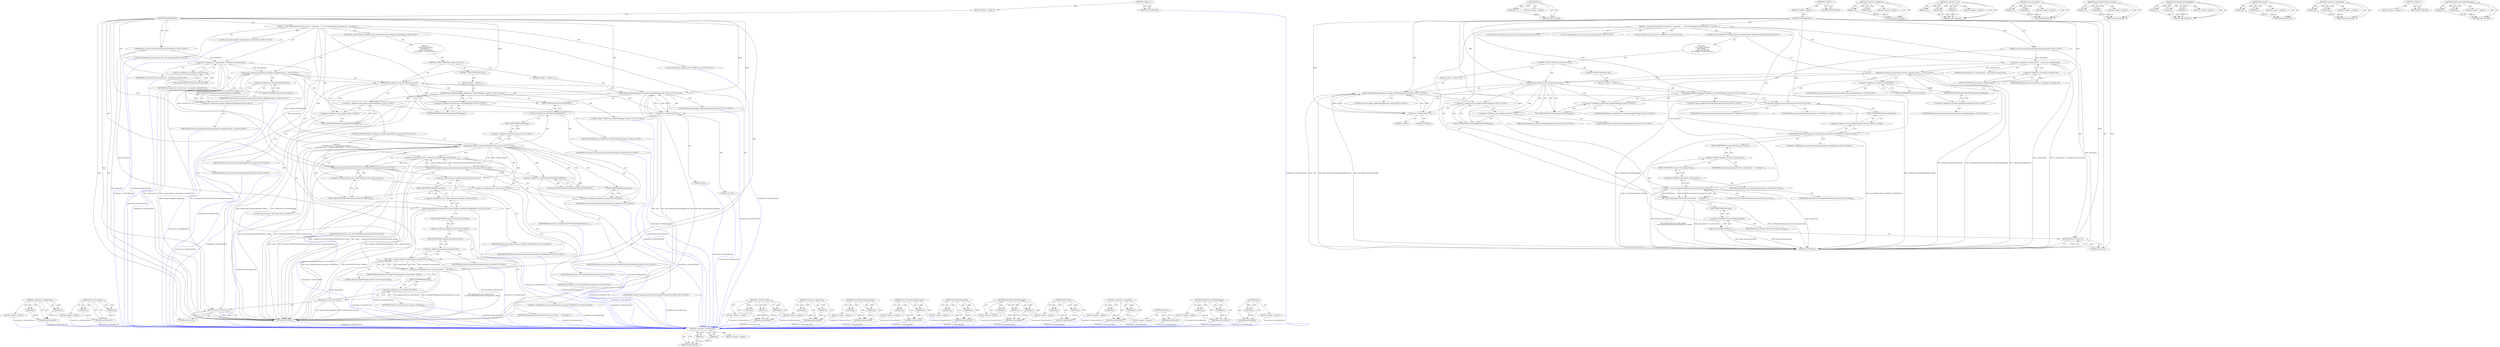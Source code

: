 digraph "Run" {
vulnerable_129 [label=<(METHOD,&lt;operator&gt;.multiplication)>];
vulnerable_130 [label=<(PARAM,p1)>];
vulnerable_131 [label=<(PARAM,p2)>];
vulnerable_132 [label=<(BLOCK,&lt;empty&gt;,&lt;empty&gt;)>];
vulnerable_133 [label=<(METHOD_RETURN,ANY)>];
vulnerable_155 [label=<(METHOD,Run)>];
vulnerable_156 [label=<(PARAM,p1)>];
vulnerable_157 [label=<(BLOCK,&lt;empty&gt;,&lt;empty&gt;)>];
vulnerable_158 [label=<(METHOD_RETURN,ANY)>];
vulnerable_6 [label=<(METHOD,&lt;global&gt;)<SUB>1</SUB>>];
vulnerable_7 [label=<(BLOCK,&lt;empty&gt;,&lt;empty&gt;)<SUB>1</SUB>>];
vulnerable_8 [label=<(METHOD,PpapiPluginMain)<SUB>1</SUB>>];
vulnerable_9 [label="<(PARAM,const content::MainFunctionParams&amp; parameters)<SUB>1</SUB>>"];
vulnerable_10 [label=<(BLOCK,{
  const CommandLine&amp; command_line = parameter...,{
  const CommandLine&amp; command_line = parameter...)<SUB>1</SUB>>];
vulnerable_11 [label="<(LOCAL,const CommandLine command_line: CommandLine)<SUB>2</SUB>>"];
vulnerable_12 [label=<(&lt;operator&gt;.assignment,&amp; command_line = parameters.command_line)<SUB>2</SUB>>];
vulnerable_13 [label=<(IDENTIFIER,command_line,&amp; command_line = parameters.command_line)<SUB>2</SUB>>];
vulnerable_14 [label=<(&lt;operator&gt;.fieldAccess,parameters.command_line)<SUB>2</SUB>>];
vulnerable_15 [label=<(IDENTIFIER,parameters,&amp; command_line = parameters.command_line)<SUB>2</SUB>>];
vulnerable_16 [label=<(FIELD_IDENTIFIER,command_line,command_line)<SUB>2</SUB>>];
vulnerable_17 [label="<(CONTROL_STRUCTURE,IF,if (command_line.HasSwitch(switches::kPpapiStartupDialog)))<SUB>8</SUB>>"];
vulnerable_18 [label="<(HasSwitch,command_line.HasSwitch(switches::kPpapiStartupD...)<SUB>8</SUB>>"];
vulnerable_19 [label=<(&lt;operator&gt;.fieldAccess,command_line.HasSwitch)<SUB>8</SUB>>];
vulnerable_20 [label="<(IDENTIFIER,command_line,command_line.HasSwitch(switches::kPpapiStartupD...)<SUB>8</SUB>>"];
vulnerable_21 [label=<(FIELD_IDENTIFIER,HasSwitch,HasSwitch)<SUB>8</SUB>>];
vulnerable_22 [label="<(&lt;operator&gt;.fieldAccess,switches::kPpapiStartupDialog)<SUB>8</SUB>>"];
vulnerable_23 [label="<(IDENTIFIER,switches,command_line.HasSwitch(switches::kPpapiStartupD...)<SUB>8</SUB>>"];
vulnerable_24 [label=<(FIELD_IDENTIFIER,kPpapiStartupDialog,kPpapiStartupDialog)<SUB>8</SUB>>];
vulnerable_25 [label="<(BLOCK,{
    if (g_target_services)
      base::debug:...,{
    if (g_target_services)
      base::debug:...)<SUB>8</SUB>>"];
vulnerable_26 [label=<(CONTROL_STRUCTURE,IF,if (g_target_services))<SUB>9</SUB>>];
vulnerable_27 [label=<(IDENTIFIER,g_target_services,if (g_target_services))<SUB>9</SUB>>];
vulnerable_28 [label=<(BLOCK,&lt;empty&gt;,&lt;empty&gt;)<SUB>10</SUB>>];
vulnerable_29 [label="<(base.debug.WaitForDebugger,base::debug::WaitForDebugger(2*60, false))<SUB>10</SUB>>"];
vulnerable_30 [label="<(&lt;operator&gt;.fieldAccess,base::debug::WaitForDebugger)<SUB>10</SUB>>"];
vulnerable_31 [label="<(&lt;operator&gt;.fieldAccess,base::debug)<SUB>10</SUB>>"];
vulnerable_32 [label="<(IDENTIFIER,base,base::debug::WaitForDebugger(2*60, false))<SUB>10</SUB>>"];
vulnerable_33 [label="<(IDENTIFIER,debug,base::debug::WaitForDebugger(2*60, false))<SUB>10</SUB>>"];
vulnerable_34 [label=<(FIELD_IDENTIFIER,WaitForDebugger,WaitForDebugger)<SUB>10</SUB>>];
vulnerable_35 [label=<(&lt;operator&gt;.multiplication,2*60)<SUB>10</SUB>>];
vulnerable_36 [label=<(LITERAL,2,2*60)<SUB>10</SUB>>];
vulnerable_37 [label=<(LITERAL,60,2*60)<SUB>10</SUB>>];
vulnerable_38 [label="<(LITERAL,false,base::debug::WaitForDebugger(2*60, false))<SUB>10</SUB>>"];
vulnerable_39 [label=<(CONTROL_STRUCTURE,ELSE,else)<SUB>12</SUB>>];
vulnerable_40 [label=<(BLOCK,&lt;empty&gt;,&lt;empty&gt;)<SUB>12</SUB>>];
vulnerable_41 [label="<(ChildProcess.WaitForDebugger,ChildProcess::WaitForDebugger(&quot;Ppapi&quot;))<SUB>12</SUB>>"];
vulnerable_42 [label="<(&lt;operator&gt;.fieldAccess,ChildProcess::WaitForDebugger)<SUB>12</SUB>>"];
vulnerable_43 [label="<(IDENTIFIER,ChildProcess,ChildProcess::WaitForDebugger(&quot;Ppapi&quot;))<SUB>12</SUB>>"];
vulnerable_44 [label=<(FIELD_IDENTIFIER,WaitForDebugger,WaitForDebugger)<SUB>12</SUB>>];
vulnerable_45 [label="<(LITERAL,&quot;Ppapi&quot;,ChildProcess::WaitForDebugger(&quot;Ppapi&quot;))<SUB>12</SUB>>"];
vulnerable_46 [label="<(LOCAL,MessageLoop main_message_loop: MessageLoop)<SUB>15</SUB>>"];
vulnerable_47 [label="<(base.PlatformThread.SetName,base::PlatformThread::SetName(&quot;CrPPAPIMain&quot;))<SUB>16</SUB>>"];
vulnerable_48 [label="<(&lt;operator&gt;.fieldAccess,base::PlatformThread::SetName)<SUB>16</SUB>>"];
vulnerable_49 [label="<(&lt;operator&gt;.fieldAccess,base::PlatformThread)<SUB>16</SUB>>"];
vulnerable_50 [label="<(IDENTIFIER,base,base::PlatformThread::SetName(&quot;CrPPAPIMain&quot;))<SUB>16</SUB>>"];
vulnerable_51 [label="<(IDENTIFIER,PlatformThread,base::PlatformThread::SetName(&quot;CrPPAPIMain&quot;))<SUB>16</SUB>>"];
vulnerable_52 [label=<(FIELD_IDENTIFIER,SetName,SetName)<SUB>16</SUB>>];
vulnerable_53 [label="<(LITERAL,&quot;CrPPAPIMain&quot;,base::PlatformThread::SetName(&quot;CrPPAPIMain&quot;))<SUB>16</SUB>>"];
vulnerable_54 [label="<(LOCAL,ChildProcess ppapi_process: ChildProcess)<SUB>22</SUB>>"];
vulnerable_55 [label=<(set_main_thread,ppapi_process.set_main_thread(
      new PpapiT...)<SUB>23</SUB>>];
vulnerable_56 [label=<(&lt;operator&gt;.fieldAccess,ppapi_process.set_main_thread)<SUB>23</SUB>>];
vulnerable_57 [label=<(IDENTIFIER,ppapi_process,ppapi_process.set_main_thread(
      new PpapiT...)<SUB>23</SUB>>];
vulnerable_58 [label=<(FIELD_IDENTIFIER,set_main_thread,set_main_thread)<SUB>23</SUB>>];
vulnerable_59 [label=<(&lt;operator&gt;.new,new PpapiThread(parameters.command_line, false))<SUB>24</SUB>>];
vulnerable_60 [label=<(IDENTIFIER,PpapiThread,new PpapiThread(parameters.command_line, false))<SUB>24</SUB>>];
vulnerable_61 [label=<(&lt;operator&gt;.fieldAccess,parameters.command_line)<SUB>24</SUB>>];
vulnerable_62 [label=<(IDENTIFIER,parameters,new PpapiThread(parameters.command_line, false))<SUB>24</SUB>>];
vulnerable_63 [label=<(FIELD_IDENTIFIER,command_line,command_line)<SUB>24</SUB>>];
vulnerable_64 [label=<(LITERAL,false,new PpapiThread(parameters.command_line, false))<SUB>24</SUB>>];
vulnerable_65 [label=<(Run,main_message_loop.Run())<SUB>26</SUB>>];
vulnerable_66 [label=<(&lt;operator&gt;.fieldAccess,main_message_loop.Run)<SUB>26</SUB>>];
vulnerable_67 [label=<(IDENTIFIER,main_message_loop,main_message_loop.Run())<SUB>26</SUB>>];
vulnerable_68 [label=<(FIELD_IDENTIFIER,Run,Run)<SUB>26</SUB>>];
vulnerable_69 [label=<(RETURN,return 0;,return 0;)<SUB>27</SUB>>];
vulnerable_70 [label=<(LITERAL,0,return 0;)<SUB>27</SUB>>];
vulnerable_71 [label=<(METHOD_RETURN,int)<SUB>1</SUB>>];
vulnerable_73 [label=<(METHOD_RETURN,ANY)<SUB>1</SUB>>];
vulnerable_113 [label=<(METHOD,&lt;operator&gt;.fieldAccess)>];
vulnerable_114 [label=<(PARAM,p1)>];
vulnerable_115 [label=<(PARAM,p2)>];
vulnerable_116 [label=<(BLOCK,&lt;empty&gt;,&lt;empty&gt;)>];
vulnerable_117 [label=<(METHOD_RETURN,ANY)>];
vulnerable_149 [label=<(METHOD,&lt;operator&gt;.new)>];
vulnerable_150 [label=<(PARAM,p1)>];
vulnerable_151 [label=<(PARAM,p2)>];
vulnerable_152 [label=<(PARAM,p3)>];
vulnerable_153 [label=<(BLOCK,&lt;empty&gt;,&lt;empty&gt;)>];
vulnerable_154 [label=<(METHOD_RETURN,ANY)>];
vulnerable_144 [label=<(METHOD,set_main_thread)>];
vulnerable_145 [label=<(PARAM,p1)>];
vulnerable_146 [label=<(PARAM,p2)>];
vulnerable_147 [label=<(BLOCK,&lt;empty&gt;,&lt;empty&gt;)>];
vulnerable_148 [label=<(METHOD_RETURN,ANY)>];
vulnerable_139 [label=<(METHOD,base.PlatformThread.SetName)>];
vulnerable_140 [label=<(PARAM,p1)>];
vulnerable_141 [label=<(PARAM,p2)>];
vulnerable_142 [label=<(BLOCK,&lt;empty&gt;,&lt;empty&gt;)>];
vulnerable_143 [label=<(METHOD_RETURN,ANY)>];
vulnerable_123 [label=<(METHOD,base.debug.WaitForDebugger)>];
vulnerable_124 [label=<(PARAM,p1)>];
vulnerable_125 [label=<(PARAM,p2)>];
vulnerable_126 [label=<(PARAM,p3)>];
vulnerable_127 [label=<(BLOCK,&lt;empty&gt;,&lt;empty&gt;)>];
vulnerable_128 [label=<(METHOD_RETURN,ANY)>];
vulnerable_118 [label=<(METHOD,HasSwitch)>];
vulnerable_119 [label=<(PARAM,p1)>];
vulnerable_120 [label=<(PARAM,p2)>];
vulnerable_121 [label=<(BLOCK,&lt;empty&gt;,&lt;empty&gt;)>];
vulnerable_122 [label=<(METHOD_RETURN,ANY)>];
vulnerable_108 [label=<(METHOD,&lt;operator&gt;.assignment)>];
vulnerable_109 [label=<(PARAM,p1)>];
vulnerable_110 [label=<(PARAM,p2)>];
vulnerable_111 [label=<(BLOCK,&lt;empty&gt;,&lt;empty&gt;)>];
vulnerable_112 [label=<(METHOD_RETURN,ANY)>];
vulnerable_102 [label=<(METHOD,&lt;global&gt;)<SUB>1</SUB>>];
vulnerable_103 [label=<(BLOCK,&lt;empty&gt;,&lt;empty&gt;)>];
vulnerable_104 [label=<(METHOD_RETURN,ANY)>];
vulnerable_134 [label=<(METHOD,ChildProcess.WaitForDebugger)>];
vulnerable_135 [label=<(PARAM,p1)>];
vulnerable_136 [label=<(PARAM,p2)>];
vulnerable_137 [label=<(BLOCK,&lt;empty&gt;,&lt;empty&gt;)>];
vulnerable_138 [label=<(METHOD_RETURN,ANY)>];
fixed_159 [label=<(METHOD,&lt;operator&gt;.multiplication)>];
fixed_160 [label=<(PARAM,p1)>];
fixed_161 [label=<(PARAM,p2)>];
fixed_162 [label=<(BLOCK,&lt;empty&gt;,&lt;empty&gt;)>];
fixed_163 [label=<(METHOD_RETURN,ANY)>];
fixed_184 [label=<(METHOD,set_main_thread)>];
fixed_185 [label=<(PARAM,p1)>];
fixed_186 [label=<(PARAM,p2)>];
fixed_187 [label=<(BLOCK,&lt;empty&gt;,&lt;empty&gt;)>];
fixed_188 [label=<(METHOD_RETURN,ANY)>];
fixed_6 [label=<(METHOD,&lt;global&gt;)<SUB>1</SUB>>];
fixed_7 [label=<(BLOCK,&lt;empty&gt;,&lt;empty&gt;)<SUB>1</SUB>>];
fixed_8 [label=<(METHOD,PpapiPluginMain)<SUB>1</SUB>>];
fixed_9 [label="<(PARAM,const content::MainFunctionParams&amp; parameters)<SUB>1</SUB>>"];
fixed_10 [label=<(BLOCK,{
  const CommandLine&amp; command_line = parameter...,{
  const CommandLine&amp; command_line = parameter...)<SUB>1</SUB>>];
fixed_11 [label="<(LOCAL,const CommandLine command_line: CommandLine)<SUB>2</SUB>>"];
fixed_12 [label=<(&lt;operator&gt;.assignment,&amp; command_line = parameters.command_line)<SUB>2</SUB>>];
fixed_13 [label=<(IDENTIFIER,command_line,&amp; command_line = parameters.command_line)<SUB>2</SUB>>];
fixed_14 [label=<(&lt;operator&gt;.fieldAccess,parameters.command_line)<SUB>2</SUB>>];
fixed_15 [label=<(IDENTIFIER,parameters,&amp; command_line = parameters.command_line)<SUB>2</SUB>>];
fixed_16 [label=<(FIELD_IDENTIFIER,command_line,command_line)<SUB>2</SUB>>];
fixed_17 [label="<(CONTROL_STRUCTURE,IF,if (command_line.HasSwitch(switches::kPpapiStartupDialog)))<SUB>8</SUB>>"];
fixed_18 [label="<(HasSwitch,command_line.HasSwitch(switches::kPpapiStartupD...)<SUB>8</SUB>>"];
fixed_19 [label=<(&lt;operator&gt;.fieldAccess,command_line.HasSwitch)<SUB>8</SUB>>];
fixed_20 [label="<(IDENTIFIER,command_line,command_line.HasSwitch(switches::kPpapiStartupD...)<SUB>8</SUB>>"];
fixed_21 [label=<(FIELD_IDENTIFIER,HasSwitch,HasSwitch)<SUB>8</SUB>>];
fixed_22 [label="<(&lt;operator&gt;.fieldAccess,switches::kPpapiStartupDialog)<SUB>8</SUB>>"];
fixed_23 [label="<(IDENTIFIER,switches,command_line.HasSwitch(switches::kPpapiStartupD...)<SUB>8</SUB>>"];
fixed_24 [label=<(FIELD_IDENTIFIER,kPpapiStartupDialog,kPpapiStartupDialog)<SUB>8</SUB>>];
fixed_25 [label="<(BLOCK,{
    if (g_target_services)
      base::debug:...,{
    if (g_target_services)
      base::debug:...)<SUB>8</SUB>>"];
fixed_26 [label=<(CONTROL_STRUCTURE,IF,if (g_target_services))<SUB>9</SUB>>];
fixed_27 [label=<(IDENTIFIER,g_target_services,if (g_target_services))<SUB>9</SUB>>];
fixed_28 [label=<(BLOCK,&lt;empty&gt;,&lt;empty&gt;)<SUB>10</SUB>>];
fixed_29 [label="<(base.debug.WaitForDebugger,base::debug::WaitForDebugger(2*60, false))<SUB>10</SUB>>"];
fixed_30 [label="<(&lt;operator&gt;.fieldAccess,base::debug::WaitForDebugger)<SUB>10</SUB>>"];
fixed_31 [label="<(&lt;operator&gt;.fieldAccess,base::debug)<SUB>10</SUB>>"];
fixed_32 [label="<(IDENTIFIER,base,base::debug::WaitForDebugger(2*60, false))<SUB>10</SUB>>"];
fixed_33 [label="<(IDENTIFIER,debug,base::debug::WaitForDebugger(2*60, false))<SUB>10</SUB>>"];
fixed_34 [label=<(FIELD_IDENTIFIER,WaitForDebugger,WaitForDebugger)<SUB>10</SUB>>];
fixed_35 [label=<(&lt;operator&gt;.multiplication,2*60)<SUB>10</SUB>>];
fixed_36 [label=<(LITERAL,2,2*60)<SUB>10</SUB>>];
fixed_37 [label=<(LITERAL,60,2*60)<SUB>10</SUB>>];
fixed_38 [label="<(LITERAL,false,base::debug::WaitForDebugger(2*60, false))<SUB>10</SUB>>"];
fixed_39 [label=<(CONTROL_STRUCTURE,ELSE,else)<SUB>12</SUB>>];
fixed_40 [label=<(BLOCK,&lt;empty&gt;,&lt;empty&gt;)<SUB>12</SUB>>];
fixed_41 [label="<(ChildProcess.WaitForDebugger,ChildProcess::WaitForDebugger(&quot;Ppapi&quot;))<SUB>12</SUB>>"];
fixed_42 [label="<(&lt;operator&gt;.fieldAccess,ChildProcess::WaitForDebugger)<SUB>12</SUB>>"];
fixed_43 [label="<(IDENTIFIER,ChildProcess,ChildProcess::WaitForDebugger(&quot;Ppapi&quot;))<SUB>12</SUB>>"];
fixed_44 [label=<(FIELD_IDENTIFIER,WaitForDebugger,WaitForDebugger)<SUB>12</SUB>>];
fixed_45 [label="<(LITERAL,&quot;Ppapi&quot;,ChildProcess::WaitForDebugger(&quot;Ppapi&quot;))<SUB>12</SUB>>"];
fixed_46 [label="<(CONTROL_STRUCTURE,IF,if (command_line.HasSwitch(switches::kLang)))<SUB>18</SUB>>"];
fixed_47 [label="<(HasSwitch,command_line.HasSwitch(switches::kLang))<SUB>18</SUB>>"];
fixed_48 [label=<(&lt;operator&gt;.fieldAccess,command_line.HasSwitch)<SUB>18</SUB>>];
fixed_49 [label="<(IDENTIFIER,command_line,command_line.HasSwitch(switches::kLang))<SUB>18</SUB>>"];
fixed_50 [label=<(FIELD_IDENTIFIER,HasSwitch,HasSwitch)<SUB>18</SUB>>];
fixed_51 [label="<(&lt;operator&gt;.fieldAccess,switches::kLang)<SUB>18</SUB>>"];
fixed_52 [label="<(IDENTIFIER,switches,command_line.HasSwitch(switches::kLang))<SUB>18</SUB>>"];
fixed_53 [label=<(FIELD_IDENTIFIER,kLang,kLang)<SUB>18</SUB>>];
fixed_54 [label="<(BLOCK,{
    std::string locale = command_line.GetSwit...,{
    std::string locale = command_line.GetSwit...)<SUB>18</SUB>>"];
fixed_55 [label="<(LOCAL,std.string locale: std.string)<SUB>19</SUB>>"];
fixed_56 [label=<(&lt;operator&gt;.assignment,locale = command_line.GetSwitchValueASCII(switc...)<SUB>19</SUB>>];
fixed_57 [label=<(IDENTIFIER,locale,locale = command_line.GetSwitchValueASCII(switc...)<SUB>19</SUB>>];
fixed_58 [label="<(GetSwitchValueASCII,command_line.GetSwitchValueASCII(switches::kLang))<SUB>19</SUB>>"];
fixed_59 [label=<(&lt;operator&gt;.fieldAccess,command_line.GetSwitchValueASCII)<SUB>19</SUB>>];
fixed_60 [label="<(IDENTIFIER,command_line,command_line.GetSwitchValueASCII(switches::kLang))<SUB>19</SUB>>"];
fixed_61 [label=<(FIELD_IDENTIFIER,GetSwitchValueASCII,GetSwitchValueASCII)<SUB>19</SUB>>];
fixed_62 [label="<(&lt;operator&gt;.fieldAccess,switches::kLang)<SUB>19</SUB>>"];
fixed_63 [label="<(IDENTIFIER,switches,command_line.GetSwitchValueASCII(switches::kLang))<SUB>19</SUB>>"];
fixed_64 [label=<(FIELD_IDENTIFIER,kLang,kLang)<SUB>19</SUB>>];
fixed_65 [label="<(base.i18n.SetICUDefaultLocale,base::i18n::SetICUDefaultLocale(locale))<SUB>20</SUB>>"];
fixed_66 [label="<(&lt;operator&gt;.fieldAccess,base::i18n::SetICUDefaultLocale)<SUB>20</SUB>>"];
fixed_67 [label="<(&lt;operator&gt;.fieldAccess,base::i18n)<SUB>20</SUB>>"];
fixed_68 [label="<(IDENTIFIER,base,base::i18n::SetICUDefaultLocale(locale))<SUB>20</SUB>>"];
fixed_69 [label="<(IDENTIFIER,i18n,base::i18n::SetICUDefaultLocale(locale))<SUB>20</SUB>>"];
fixed_70 [label=<(FIELD_IDENTIFIER,SetICUDefaultLocale,SetICUDefaultLocale)<SUB>20</SUB>>];
fixed_71 [label="<(IDENTIFIER,locale,base::i18n::SetICUDefaultLocale(locale))<SUB>20</SUB>>"];
fixed_72 [label="<(LOCAL,MessageLoop main_message_loop: MessageLoop)<SUB>23</SUB>>"];
fixed_73 [label="<(base.PlatformThread.SetName,base::PlatformThread::SetName(&quot;CrPPAPIMain&quot;))<SUB>24</SUB>>"];
fixed_74 [label="<(&lt;operator&gt;.fieldAccess,base::PlatformThread::SetName)<SUB>24</SUB>>"];
fixed_75 [label="<(&lt;operator&gt;.fieldAccess,base::PlatformThread)<SUB>24</SUB>>"];
fixed_76 [label="<(IDENTIFIER,base,base::PlatformThread::SetName(&quot;CrPPAPIMain&quot;))<SUB>24</SUB>>"];
fixed_77 [label="<(IDENTIFIER,PlatformThread,base::PlatformThread::SetName(&quot;CrPPAPIMain&quot;))<SUB>24</SUB>>"];
fixed_78 [label=<(FIELD_IDENTIFIER,SetName,SetName)<SUB>24</SUB>>];
fixed_79 [label="<(LITERAL,&quot;CrPPAPIMain&quot;,base::PlatformThread::SetName(&quot;CrPPAPIMain&quot;))<SUB>24</SUB>>"];
fixed_80 [label="<(LOCAL,ChildProcess ppapi_process: ChildProcess)<SUB>30</SUB>>"];
fixed_81 [label=<(set_main_thread,ppapi_process.set_main_thread(
      new PpapiT...)<SUB>31</SUB>>];
fixed_82 [label=<(&lt;operator&gt;.fieldAccess,ppapi_process.set_main_thread)<SUB>31</SUB>>];
fixed_83 [label=<(IDENTIFIER,ppapi_process,ppapi_process.set_main_thread(
      new PpapiT...)<SUB>31</SUB>>];
fixed_84 [label=<(FIELD_IDENTIFIER,set_main_thread,set_main_thread)<SUB>31</SUB>>];
fixed_85 [label=<(&lt;operator&gt;.new,new PpapiThread(parameters.command_line, false))<SUB>32</SUB>>];
fixed_86 [label=<(IDENTIFIER,PpapiThread,new PpapiThread(parameters.command_line, false))<SUB>32</SUB>>];
fixed_87 [label=<(&lt;operator&gt;.fieldAccess,parameters.command_line)<SUB>32</SUB>>];
fixed_88 [label=<(IDENTIFIER,parameters,new PpapiThread(parameters.command_line, false))<SUB>32</SUB>>];
fixed_89 [label=<(FIELD_IDENTIFIER,command_line,command_line)<SUB>32</SUB>>];
fixed_90 [label=<(LITERAL,false,new PpapiThread(parameters.command_line, false))<SUB>32</SUB>>];
fixed_91 [label=<(Run,main_message_loop.Run())<SUB>34</SUB>>];
fixed_92 [label=<(&lt;operator&gt;.fieldAccess,main_message_loop.Run)<SUB>34</SUB>>];
fixed_93 [label=<(IDENTIFIER,main_message_loop,main_message_loop.Run())<SUB>34</SUB>>];
fixed_94 [label=<(FIELD_IDENTIFIER,Run,Run)<SUB>34</SUB>>];
fixed_95 [label=<(RETURN,return 0;,return 0;)<SUB>35</SUB>>];
fixed_96 [label=<(LITERAL,0,return 0;)<SUB>35</SUB>>];
fixed_97 [label=<(METHOD_RETURN,int)<SUB>1</SUB>>];
fixed_99 [label=<(METHOD_RETURN,ANY)<SUB>1</SUB>>];
fixed_189 [label=<(METHOD,&lt;operator&gt;.new)>];
fixed_190 [label=<(PARAM,p1)>];
fixed_191 [label=<(PARAM,p2)>];
fixed_192 [label=<(PARAM,p3)>];
fixed_193 [label=<(BLOCK,&lt;empty&gt;,&lt;empty&gt;)>];
fixed_194 [label=<(METHOD_RETURN,ANY)>];
fixed_143 [label=<(METHOD,&lt;operator&gt;.fieldAccess)>];
fixed_144 [label=<(PARAM,p1)>];
fixed_145 [label=<(PARAM,p2)>];
fixed_146 [label=<(BLOCK,&lt;empty&gt;,&lt;empty&gt;)>];
fixed_147 [label=<(METHOD_RETURN,ANY)>];
fixed_179 [label=<(METHOD,base.PlatformThread.SetName)>];
fixed_180 [label=<(PARAM,p1)>];
fixed_181 [label=<(PARAM,p2)>];
fixed_182 [label=<(BLOCK,&lt;empty&gt;,&lt;empty&gt;)>];
fixed_183 [label=<(METHOD_RETURN,ANY)>];
fixed_174 [label=<(METHOD,base.i18n.SetICUDefaultLocale)>];
fixed_175 [label=<(PARAM,p1)>];
fixed_176 [label=<(PARAM,p2)>];
fixed_177 [label=<(BLOCK,&lt;empty&gt;,&lt;empty&gt;)>];
fixed_178 [label=<(METHOD_RETURN,ANY)>];
fixed_169 [label=<(METHOD,GetSwitchValueASCII)>];
fixed_170 [label=<(PARAM,p1)>];
fixed_171 [label=<(PARAM,p2)>];
fixed_172 [label=<(BLOCK,&lt;empty&gt;,&lt;empty&gt;)>];
fixed_173 [label=<(METHOD_RETURN,ANY)>];
fixed_153 [label=<(METHOD,base.debug.WaitForDebugger)>];
fixed_154 [label=<(PARAM,p1)>];
fixed_155 [label=<(PARAM,p2)>];
fixed_156 [label=<(PARAM,p3)>];
fixed_157 [label=<(BLOCK,&lt;empty&gt;,&lt;empty&gt;)>];
fixed_158 [label=<(METHOD_RETURN,ANY)>];
fixed_148 [label=<(METHOD,HasSwitch)>];
fixed_149 [label=<(PARAM,p1)>];
fixed_150 [label=<(PARAM,p2)>];
fixed_151 [label=<(BLOCK,&lt;empty&gt;,&lt;empty&gt;)>];
fixed_152 [label=<(METHOD_RETURN,ANY)>];
fixed_138 [label=<(METHOD,&lt;operator&gt;.assignment)>];
fixed_139 [label=<(PARAM,p1)>];
fixed_140 [label=<(PARAM,p2)>];
fixed_141 [label=<(BLOCK,&lt;empty&gt;,&lt;empty&gt;)>];
fixed_142 [label=<(METHOD_RETURN,ANY)>];
fixed_132 [label=<(METHOD,&lt;global&gt;)<SUB>1</SUB>>];
fixed_133 [label=<(BLOCK,&lt;empty&gt;,&lt;empty&gt;)>];
fixed_134 [label=<(METHOD_RETURN,ANY)>];
fixed_164 [label=<(METHOD,ChildProcess.WaitForDebugger)>];
fixed_165 [label=<(PARAM,p1)>];
fixed_166 [label=<(PARAM,p2)>];
fixed_167 [label=<(BLOCK,&lt;empty&gt;,&lt;empty&gt;)>];
fixed_168 [label=<(METHOD_RETURN,ANY)>];
fixed_195 [label=<(METHOD,Run)>];
fixed_196 [label=<(PARAM,p1)>];
fixed_197 [label=<(BLOCK,&lt;empty&gt;,&lt;empty&gt;)>];
fixed_198 [label=<(METHOD_RETURN,ANY)>];
vulnerable_129 -> vulnerable_130  [key=0, label="AST: "];
vulnerable_129 -> vulnerable_130  [key=1, label="DDG: "];
vulnerable_129 -> vulnerable_132  [key=0, label="AST: "];
vulnerable_129 -> vulnerable_131  [key=0, label="AST: "];
vulnerable_129 -> vulnerable_131  [key=1, label="DDG: "];
vulnerable_129 -> vulnerable_133  [key=0, label="AST: "];
vulnerable_129 -> vulnerable_133  [key=1, label="CFG: "];
vulnerable_130 -> vulnerable_133  [key=0, label="DDG: p1"];
vulnerable_131 -> vulnerable_133  [key=0, label="DDG: p2"];
vulnerable_155 -> vulnerable_156  [key=0, label="AST: "];
vulnerable_155 -> vulnerable_156  [key=1, label="DDG: "];
vulnerable_155 -> vulnerable_157  [key=0, label="AST: "];
vulnerable_155 -> vulnerable_158  [key=0, label="AST: "];
vulnerable_155 -> vulnerable_158  [key=1, label="CFG: "];
vulnerable_156 -> vulnerable_158  [key=0, label="DDG: p1"];
vulnerable_6 -> vulnerable_7  [key=0, label="AST: "];
vulnerable_6 -> vulnerable_73  [key=0, label="AST: "];
vulnerable_6 -> vulnerable_73  [key=1, label="CFG: "];
vulnerable_7 -> vulnerable_8  [key=0, label="AST: "];
vulnerable_8 -> vulnerable_9  [key=0, label="AST: "];
vulnerable_8 -> vulnerable_9  [key=1, label="DDG: "];
vulnerable_8 -> vulnerable_10  [key=0, label="AST: "];
vulnerable_8 -> vulnerable_71  [key=0, label="AST: "];
vulnerable_8 -> vulnerable_16  [key=0, label="CFG: "];
vulnerable_8 -> vulnerable_69  [key=0, label="DDG: "];
vulnerable_8 -> vulnerable_47  [key=0, label="DDG: "];
vulnerable_8 -> vulnerable_70  [key=0, label="DDG: "];
vulnerable_8 -> vulnerable_59  [key=0, label="DDG: "];
vulnerable_8 -> vulnerable_27  [key=0, label="DDG: "];
vulnerable_8 -> vulnerable_29  [key=0, label="DDG: "];
vulnerable_8 -> vulnerable_35  [key=0, label="DDG: "];
vulnerable_8 -> vulnerable_41  [key=0, label="DDG: "];
vulnerable_9 -> vulnerable_71  [key=0, label="DDG: parameters"];
vulnerable_9 -> vulnerable_12  [key=0, label="DDG: parameters"];
vulnerable_9 -> vulnerable_59  [key=0, label="DDG: parameters"];
vulnerable_10 -> vulnerable_11  [key=0, label="AST: "];
vulnerable_10 -> vulnerable_12  [key=0, label="AST: "];
vulnerable_10 -> vulnerable_17  [key=0, label="AST: "];
vulnerable_10 -> vulnerable_46  [key=0, label="AST: "];
vulnerable_10 -> vulnerable_47  [key=0, label="AST: "];
vulnerable_10 -> vulnerable_54  [key=0, label="AST: "];
vulnerable_10 -> vulnerable_55  [key=0, label="AST: "];
vulnerable_10 -> vulnerable_65  [key=0, label="AST: "];
vulnerable_10 -> vulnerable_69  [key=0, label="AST: "];
vulnerable_12 -> vulnerable_13  [key=0, label="AST: "];
vulnerable_12 -> vulnerable_14  [key=0, label="AST: "];
vulnerable_12 -> vulnerable_21  [key=0, label="CFG: "];
vulnerable_12 -> vulnerable_71  [key=0, label="DDG: command_line"];
vulnerable_12 -> vulnerable_71  [key=1, label="DDG: &amp; command_line = parameters.command_line"];
vulnerable_12 -> vulnerable_18  [key=0, label="DDG: command_line"];
vulnerable_14 -> vulnerable_15  [key=0, label="AST: "];
vulnerable_14 -> vulnerable_16  [key=0, label="AST: "];
vulnerable_14 -> vulnerable_12  [key=0, label="CFG: "];
vulnerable_16 -> vulnerable_14  [key=0, label="CFG: "];
vulnerable_17 -> vulnerable_18  [key=0, label="AST: "];
vulnerable_17 -> vulnerable_25  [key=0, label="AST: "];
vulnerable_18 -> vulnerable_19  [key=0, label="AST: "];
vulnerable_18 -> vulnerable_22  [key=0, label="AST: "];
vulnerable_18 -> vulnerable_27  [key=0, label="CFG: "];
vulnerable_18 -> vulnerable_27  [key=1, label="CDG: "];
vulnerable_18 -> vulnerable_49  [key=0, label="CFG: "];
vulnerable_18 -> vulnerable_71  [key=0, label="DDG: command_line.HasSwitch"];
vulnerable_18 -> vulnerable_71  [key=1, label="DDG: switches::kPpapiStartupDialog"];
vulnerable_18 -> vulnerable_71  [key=2, label="DDG: command_line.HasSwitch(switches::kPpapiStartupDialog)"];
vulnerable_19 -> vulnerable_20  [key=0, label="AST: "];
vulnerable_19 -> vulnerable_21  [key=0, label="AST: "];
vulnerable_19 -> vulnerable_24  [key=0, label="CFG: "];
vulnerable_21 -> vulnerable_19  [key=0, label="CFG: "];
vulnerable_22 -> vulnerable_23  [key=0, label="AST: "];
vulnerable_22 -> vulnerable_24  [key=0, label="AST: "];
vulnerable_22 -> vulnerable_18  [key=0, label="CFG: "];
vulnerable_24 -> vulnerable_22  [key=0, label="CFG: "];
vulnerable_25 -> vulnerable_26  [key=0, label="AST: "];
vulnerable_26 -> vulnerable_27  [key=0, label="AST: "];
vulnerable_26 -> vulnerable_28  [key=0, label="AST: "];
vulnerable_26 -> vulnerable_39  [key=0, label="AST: "];
vulnerable_27 -> vulnerable_31  [key=0, label="CFG: "];
vulnerable_27 -> vulnerable_31  [key=1, label="CDG: "];
vulnerable_27 -> vulnerable_44  [key=0, label="CFG: "];
vulnerable_27 -> vulnerable_44  [key=1, label="CDG: "];
vulnerable_27 -> vulnerable_30  [key=0, label="CDG: "];
vulnerable_27 -> vulnerable_29  [key=0, label="CDG: "];
vulnerable_27 -> vulnerable_34  [key=0, label="CDG: "];
vulnerable_27 -> vulnerable_42  [key=0, label="CDG: "];
vulnerable_27 -> vulnerable_35  [key=0, label="CDG: "];
vulnerable_27 -> vulnerable_41  [key=0, label="CDG: "];
vulnerable_28 -> vulnerable_29  [key=0, label="AST: "];
vulnerable_29 -> vulnerable_30  [key=0, label="AST: "];
vulnerable_29 -> vulnerable_35  [key=0, label="AST: "];
vulnerable_29 -> vulnerable_38  [key=0, label="AST: "];
vulnerable_29 -> vulnerable_49  [key=0, label="CFG: "];
vulnerable_29 -> vulnerable_71  [key=0, label="DDG: base::debug::WaitForDebugger"];
vulnerable_29 -> vulnerable_71  [key=1, label="DDG: 2*60"];
vulnerable_29 -> vulnerable_71  [key=2, label="DDG: base::debug::WaitForDebugger(2*60, false)"];
vulnerable_30 -> vulnerable_31  [key=0, label="AST: "];
vulnerable_30 -> vulnerable_34  [key=0, label="AST: "];
vulnerable_30 -> vulnerable_35  [key=0, label="CFG: "];
vulnerable_31 -> vulnerable_32  [key=0, label="AST: "];
vulnerable_31 -> vulnerable_33  [key=0, label="AST: "];
vulnerable_31 -> vulnerable_34  [key=0, label="CFG: "];
vulnerable_34 -> vulnerable_30  [key=0, label="CFG: "];
vulnerable_35 -> vulnerable_36  [key=0, label="AST: "];
vulnerable_35 -> vulnerable_37  [key=0, label="AST: "];
vulnerable_35 -> vulnerable_29  [key=0, label="CFG: "];
vulnerable_35 -> vulnerable_29  [key=1, label="DDG: 2"];
vulnerable_35 -> vulnerable_29  [key=2, label="DDG: 60"];
vulnerable_39 -> vulnerable_40  [key=0, label="AST: "];
vulnerable_40 -> vulnerable_41  [key=0, label="AST: "];
vulnerable_41 -> vulnerable_42  [key=0, label="AST: "];
vulnerable_41 -> vulnerable_45  [key=0, label="AST: "];
vulnerable_41 -> vulnerable_49  [key=0, label="CFG: "];
vulnerable_41 -> vulnerable_71  [key=0, label="DDG: ChildProcess::WaitForDebugger"];
vulnerable_41 -> vulnerable_71  [key=1, label="DDG: ChildProcess::WaitForDebugger(&quot;Ppapi&quot;)"];
vulnerable_42 -> vulnerable_43  [key=0, label="AST: "];
vulnerable_42 -> vulnerable_44  [key=0, label="AST: "];
vulnerable_42 -> vulnerable_41  [key=0, label="CFG: "];
vulnerable_44 -> vulnerable_42  [key=0, label="CFG: "];
vulnerable_47 -> vulnerable_48  [key=0, label="AST: "];
vulnerable_47 -> vulnerable_53  [key=0, label="AST: "];
vulnerable_47 -> vulnerable_58  [key=0, label="CFG: "];
vulnerable_47 -> vulnerable_71  [key=0, label="DDG: base::PlatformThread::SetName"];
vulnerable_47 -> vulnerable_71  [key=1, label="DDG: base::PlatformThread::SetName(&quot;CrPPAPIMain&quot;)"];
vulnerable_48 -> vulnerable_49  [key=0, label="AST: "];
vulnerable_48 -> vulnerable_52  [key=0, label="AST: "];
vulnerable_48 -> vulnerable_47  [key=0, label="CFG: "];
vulnerable_49 -> vulnerable_50  [key=0, label="AST: "];
vulnerable_49 -> vulnerable_51  [key=0, label="AST: "];
vulnerable_49 -> vulnerable_52  [key=0, label="CFG: "];
vulnerable_52 -> vulnerable_48  [key=0, label="CFG: "];
vulnerable_55 -> vulnerable_56  [key=0, label="AST: "];
vulnerable_55 -> vulnerable_59  [key=0, label="AST: "];
vulnerable_55 -> vulnerable_68  [key=0, label="CFG: "];
vulnerable_55 -> vulnerable_71  [key=0, label="DDG: ppapi_process.set_main_thread"];
vulnerable_55 -> vulnerable_71  [key=1, label="DDG: new PpapiThread(parameters.command_line, false)"];
vulnerable_55 -> vulnerable_71  [key=2, label="DDG: ppapi_process.set_main_thread(
      new PpapiThread(parameters.command_line, false))"];
vulnerable_56 -> vulnerable_57  [key=0, label="AST: "];
vulnerable_56 -> vulnerable_58  [key=0, label="AST: "];
vulnerable_56 -> vulnerable_63  [key=0, label="CFG: "];
vulnerable_58 -> vulnerable_56  [key=0, label="CFG: "];
vulnerable_59 -> vulnerable_60  [key=0, label="AST: "];
vulnerable_59 -> vulnerable_61  [key=0, label="AST: "];
vulnerable_59 -> vulnerable_64  [key=0, label="AST: "];
vulnerable_59 -> vulnerable_55  [key=0, label="CFG: "];
vulnerable_59 -> vulnerable_55  [key=1, label="DDG: PpapiThread"];
vulnerable_59 -> vulnerable_55  [key=2, label="DDG: parameters.command_line"];
vulnerable_59 -> vulnerable_55  [key=3, label="DDG: false"];
vulnerable_59 -> vulnerable_71  [key=0, label="DDG: parameters.command_line"];
vulnerable_59 -> vulnerable_71  [key=1, label="DDG: PpapiThread"];
vulnerable_61 -> vulnerable_62  [key=0, label="AST: "];
vulnerable_61 -> vulnerable_63  [key=0, label="AST: "];
vulnerable_61 -> vulnerable_59  [key=0, label="CFG: "];
vulnerable_63 -> vulnerable_61  [key=0, label="CFG: "];
vulnerable_65 -> vulnerable_66  [key=0, label="AST: "];
vulnerable_65 -> vulnerable_69  [key=0, label="CFG: "];
vulnerable_65 -> vulnerable_71  [key=0, label="DDG: main_message_loop.Run"];
vulnerable_65 -> vulnerable_71  [key=1, label="DDG: main_message_loop.Run()"];
vulnerable_66 -> vulnerable_67  [key=0, label="AST: "];
vulnerable_66 -> vulnerable_68  [key=0, label="AST: "];
vulnerable_66 -> vulnerable_65  [key=0, label="CFG: "];
vulnerable_68 -> vulnerable_66  [key=0, label="CFG: "];
vulnerable_69 -> vulnerable_70  [key=0, label="AST: "];
vulnerable_69 -> vulnerable_71  [key=0, label="CFG: "];
vulnerable_69 -> vulnerable_71  [key=1, label="DDG: &lt;RET&gt;"];
vulnerable_70 -> vulnerable_69  [key=0, label="DDG: 0"];
vulnerable_113 -> vulnerable_114  [key=0, label="AST: "];
vulnerable_113 -> vulnerable_114  [key=1, label="DDG: "];
vulnerable_113 -> vulnerable_116  [key=0, label="AST: "];
vulnerable_113 -> vulnerable_115  [key=0, label="AST: "];
vulnerable_113 -> vulnerable_115  [key=1, label="DDG: "];
vulnerable_113 -> vulnerable_117  [key=0, label="AST: "];
vulnerable_113 -> vulnerable_117  [key=1, label="CFG: "];
vulnerable_114 -> vulnerable_117  [key=0, label="DDG: p1"];
vulnerable_115 -> vulnerable_117  [key=0, label="DDG: p2"];
vulnerable_149 -> vulnerable_150  [key=0, label="AST: "];
vulnerable_149 -> vulnerable_150  [key=1, label="DDG: "];
vulnerable_149 -> vulnerable_153  [key=0, label="AST: "];
vulnerable_149 -> vulnerable_151  [key=0, label="AST: "];
vulnerable_149 -> vulnerable_151  [key=1, label="DDG: "];
vulnerable_149 -> vulnerable_154  [key=0, label="AST: "];
vulnerable_149 -> vulnerable_154  [key=1, label="CFG: "];
vulnerable_149 -> vulnerable_152  [key=0, label="AST: "];
vulnerable_149 -> vulnerable_152  [key=1, label="DDG: "];
vulnerable_150 -> vulnerable_154  [key=0, label="DDG: p1"];
vulnerable_151 -> vulnerable_154  [key=0, label="DDG: p2"];
vulnerable_152 -> vulnerable_154  [key=0, label="DDG: p3"];
vulnerable_144 -> vulnerable_145  [key=0, label="AST: "];
vulnerable_144 -> vulnerable_145  [key=1, label="DDG: "];
vulnerable_144 -> vulnerable_147  [key=0, label="AST: "];
vulnerable_144 -> vulnerable_146  [key=0, label="AST: "];
vulnerable_144 -> vulnerable_146  [key=1, label="DDG: "];
vulnerable_144 -> vulnerable_148  [key=0, label="AST: "];
vulnerable_144 -> vulnerable_148  [key=1, label="CFG: "];
vulnerable_145 -> vulnerable_148  [key=0, label="DDG: p1"];
vulnerable_146 -> vulnerable_148  [key=0, label="DDG: p2"];
vulnerable_139 -> vulnerable_140  [key=0, label="AST: "];
vulnerable_139 -> vulnerable_140  [key=1, label="DDG: "];
vulnerable_139 -> vulnerable_142  [key=0, label="AST: "];
vulnerable_139 -> vulnerable_141  [key=0, label="AST: "];
vulnerable_139 -> vulnerable_141  [key=1, label="DDG: "];
vulnerable_139 -> vulnerable_143  [key=0, label="AST: "];
vulnerable_139 -> vulnerable_143  [key=1, label="CFG: "];
vulnerable_140 -> vulnerable_143  [key=0, label="DDG: p1"];
vulnerable_141 -> vulnerable_143  [key=0, label="DDG: p2"];
vulnerable_123 -> vulnerable_124  [key=0, label="AST: "];
vulnerable_123 -> vulnerable_124  [key=1, label="DDG: "];
vulnerable_123 -> vulnerable_127  [key=0, label="AST: "];
vulnerable_123 -> vulnerable_125  [key=0, label="AST: "];
vulnerable_123 -> vulnerable_125  [key=1, label="DDG: "];
vulnerable_123 -> vulnerable_128  [key=0, label="AST: "];
vulnerable_123 -> vulnerable_128  [key=1, label="CFG: "];
vulnerable_123 -> vulnerable_126  [key=0, label="AST: "];
vulnerable_123 -> vulnerable_126  [key=1, label="DDG: "];
vulnerable_124 -> vulnerable_128  [key=0, label="DDG: p1"];
vulnerable_125 -> vulnerable_128  [key=0, label="DDG: p2"];
vulnerable_126 -> vulnerable_128  [key=0, label="DDG: p3"];
vulnerable_118 -> vulnerable_119  [key=0, label="AST: "];
vulnerable_118 -> vulnerable_119  [key=1, label="DDG: "];
vulnerable_118 -> vulnerable_121  [key=0, label="AST: "];
vulnerable_118 -> vulnerable_120  [key=0, label="AST: "];
vulnerable_118 -> vulnerable_120  [key=1, label="DDG: "];
vulnerable_118 -> vulnerable_122  [key=0, label="AST: "];
vulnerable_118 -> vulnerable_122  [key=1, label="CFG: "];
vulnerable_119 -> vulnerable_122  [key=0, label="DDG: p1"];
vulnerable_120 -> vulnerable_122  [key=0, label="DDG: p2"];
vulnerable_108 -> vulnerable_109  [key=0, label="AST: "];
vulnerable_108 -> vulnerable_109  [key=1, label="DDG: "];
vulnerable_108 -> vulnerable_111  [key=0, label="AST: "];
vulnerable_108 -> vulnerable_110  [key=0, label="AST: "];
vulnerable_108 -> vulnerable_110  [key=1, label="DDG: "];
vulnerable_108 -> vulnerable_112  [key=0, label="AST: "];
vulnerable_108 -> vulnerable_112  [key=1, label="CFG: "];
vulnerable_109 -> vulnerable_112  [key=0, label="DDG: p1"];
vulnerable_110 -> vulnerable_112  [key=0, label="DDG: p2"];
vulnerable_102 -> vulnerable_103  [key=0, label="AST: "];
vulnerable_102 -> vulnerable_104  [key=0, label="AST: "];
vulnerable_102 -> vulnerable_104  [key=1, label="CFG: "];
vulnerable_134 -> vulnerable_135  [key=0, label="AST: "];
vulnerable_134 -> vulnerable_135  [key=1, label="DDG: "];
vulnerable_134 -> vulnerable_137  [key=0, label="AST: "];
vulnerable_134 -> vulnerable_136  [key=0, label="AST: "];
vulnerable_134 -> vulnerable_136  [key=1, label="DDG: "];
vulnerable_134 -> vulnerable_138  [key=0, label="AST: "];
vulnerable_134 -> vulnerable_138  [key=1, label="CFG: "];
vulnerable_135 -> vulnerable_138  [key=0, label="DDG: p1"];
vulnerable_136 -> vulnerable_138  [key=0, label="DDG: p2"];
fixed_159 -> fixed_160  [key=0, label="AST: "];
fixed_159 -> fixed_160  [key=1, label="DDG: "];
fixed_159 -> fixed_162  [key=0, label="AST: "];
fixed_159 -> fixed_161  [key=0, label="AST: "];
fixed_159 -> fixed_161  [key=1, label="DDG: "];
fixed_159 -> fixed_163  [key=0, label="AST: "];
fixed_159 -> fixed_163  [key=1, label="CFG: "];
fixed_160 -> fixed_163  [key=0, label="DDG: p1"];
fixed_161 -> fixed_163  [key=0, label="DDG: p2"];
fixed_162 -> vulnerable_129  [color=blue, key=0, label="Connection to Vulnerable Root", penwidth="2.0", style=dashed];
fixed_163 -> vulnerable_129  [color=blue, key=0, label="Connection to Vulnerable Root", penwidth="2.0", style=dashed];
fixed_184 -> fixed_185  [key=0, label="AST: "];
fixed_184 -> fixed_185  [key=1, label="DDG: "];
fixed_184 -> fixed_187  [key=0, label="AST: "];
fixed_184 -> fixed_186  [key=0, label="AST: "];
fixed_184 -> fixed_186  [key=1, label="DDG: "];
fixed_184 -> fixed_188  [key=0, label="AST: "];
fixed_184 -> fixed_188  [key=1, label="CFG: "];
fixed_185 -> fixed_188  [key=0, label="DDG: p1"];
fixed_186 -> fixed_188  [key=0, label="DDG: p2"];
fixed_187 -> vulnerable_129  [color=blue, key=0, label="Connection to Vulnerable Root", penwidth="2.0", style=dashed];
fixed_188 -> vulnerable_129  [color=blue, key=0, label="Connection to Vulnerable Root", penwidth="2.0", style=dashed];
fixed_6 -> fixed_7  [key=0, label="AST: "];
fixed_6 -> fixed_99  [key=0, label="AST: "];
fixed_6 -> fixed_99  [key=1, label="CFG: "];
fixed_7 -> fixed_8  [key=0, label="AST: "];
fixed_8 -> fixed_9  [key=0, label="AST: "];
fixed_8 -> fixed_9  [key=1, label="DDG: "];
fixed_8 -> fixed_10  [key=0, label="AST: "];
fixed_8 -> fixed_97  [key=0, label="AST: "];
fixed_8 -> fixed_16  [key=0, label="CFG: "];
fixed_8 -> fixed_95  [key=0, label="DDG: "];
fixed_8 -> fixed_73  [key=0, label="DDG: "];
fixed_8 -> fixed_96  [key=0, label="DDG: "];
fixed_8 -> fixed_85  [key=0, label="DDG: "];
fixed_8 -> fixed_27  [key=0, label="DDG: "];
fixed_8 -> fixed_65  [key=0, label="DDG: "];
fixed_8 -> fixed_29  [key=0, label="DDG: "];
fixed_8 -> fixed_35  [key=0, label="DDG: "];
fixed_8 -> fixed_41  [key=0, label="DDG: "];
fixed_9 -> fixed_97  [key=0, label="DDG: parameters"];
fixed_9 -> fixed_12  [key=0, label="DDG: parameters"];
fixed_9 -> fixed_85  [key=0, label="DDG: parameters"];
fixed_10 -> fixed_11  [key=0, label="AST: "];
fixed_10 -> fixed_12  [key=0, label="AST: "];
fixed_10 -> fixed_17  [key=0, label="AST: "];
fixed_10 -> fixed_46  [key=0, label="AST: "];
fixed_10 -> fixed_72  [key=0, label="AST: "];
fixed_10 -> fixed_73  [key=0, label="AST: "];
fixed_10 -> fixed_80  [key=0, label="AST: "];
fixed_10 -> fixed_81  [key=0, label="AST: "];
fixed_10 -> fixed_91  [key=0, label="AST: "];
fixed_10 -> fixed_95  [key=0, label="AST: "];
fixed_11 -> vulnerable_129  [color=blue, key=0, label="Connection to Vulnerable Root", penwidth="2.0", style=dashed];
fixed_12 -> fixed_13  [key=0, label="AST: "];
fixed_12 -> fixed_14  [key=0, label="AST: "];
fixed_12 -> fixed_21  [key=0, label="CFG: "];
fixed_12 -> fixed_97  [key=0, label="DDG: command_line"];
fixed_12 -> fixed_97  [key=1, label="DDG: &amp; command_line = parameters.command_line"];
fixed_12 -> fixed_18  [key=0, label="DDG: command_line"];
fixed_12 -> fixed_47  [key=0, label="DDG: command_line"];
fixed_12 -> fixed_58  [key=0, label="DDG: command_line"];
fixed_13 -> vulnerable_129  [color=blue, key=0, label="Connection to Vulnerable Root", penwidth="2.0", style=dashed];
fixed_14 -> fixed_15  [key=0, label="AST: "];
fixed_14 -> fixed_16  [key=0, label="AST: "];
fixed_14 -> fixed_12  [key=0, label="CFG: "];
fixed_15 -> vulnerable_129  [color=blue, key=0, label="Connection to Vulnerable Root", penwidth="2.0", style=dashed];
fixed_16 -> fixed_14  [key=0, label="CFG: "];
fixed_17 -> fixed_18  [key=0, label="AST: "];
fixed_17 -> fixed_25  [key=0, label="AST: "];
fixed_18 -> fixed_19  [key=0, label="AST: "];
fixed_18 -> fixed_22  [key=0, label="AST: "];
fixed_18 -> fixed_27  [key=0, label="CFG: "];
fixed_18 -> fixed_27  [key=1, label="CDG: "];
fixed_18 -> fixed_50  [key=0, label="CFG: "];
fixed_18 -> fixed_97  [key=0, label="DDG: switches::kPpapiStartupDialog"];
fixed_18 -> fixed_97  [key=1, label="DDG: command_line.HasSwitch(switches::kPpapiStartupDialog)"];
fixed_18 -> fixed_47  [key=0, label="DDG: command_line.HasSwitch"];
fixed_19 -> fixed_20  [key=0, label="AST: "];
fixed_19 -> fixed_21  [key=0, label="AST: "];
fixed_19 -> fixed_24  [key=0, label="CFG: "];
fixed_20 -> vulnerable_129  [color=blue, key=0, label="Connection to Vulnerable Root", penwidth="2.0", style=dashed];
fixed_21 -> fixed_19  [key=0, label="CFG: "];
fixed_22 -> fixed_23  [key=0, label="AST: "];
fixed_22 -> fixed_24  [key=0, label="AST: "];
fixed_22 -> fixed_18  [key=0, label="CFG: "];
fixed_23 -> vulnerable_129  [color=blue, key=0, label="Connection to Vulnerable Root", penwidth="2.0", style=dashed];
fixed_24 -> fixed_22  [key=0, label="CFG: "];
fixed_25 -> fixed_26  [key=0, label="AST: "];
fixed_26 -> fixed_27  [key=0, label="AST: "];
fixed_26 -> fixed_28  [key=0, label="AST: "];
fixed_26 -> fixed_39  [key=0, label="AST: "];
fixed_27 -> fixed_31  [key=0, label="CFG: "];
fixed_27 -> fixed_31  [key=1, label="CDG: "];
fixed_27 -> fixed_44  [key=0, label="CFG: "];
fixed_27 -> fixed_44  [key=1, label="CDG: "];
fixed_27 -> fixed_30  [key=0, label="CDG: "];
fixed_27 -> fixed_34  [key=0, label="CDG: "];
fixed_27 -> fixed_42  [key=0, label="CDG: "];
fixed_27 -> fixed_41  [key=0, label="CDG: "];
fixed_27 -> fixed_29  [key=0, label="CDG: "];
fixed_27 -> fixed_35  [key=0, label="CDG: "];
fixed_28 -> fixed_29  [key=0, label="AST: "];
fixed_29 -> fixed_30  [key=0, label="AST: "];
fixed_29 -> fixed_35  [key=0, label="AST: "];
fixed_29 -> fixed_38  [key=0, label="AST: "];
fixed_29 -> fixed_50  [key=0, label="CFG: "];
fixed_29 -> fixed_97  [key=0, label="DDG: base::debug::WaitForDebugger"];
fixed_29 -> fixed_97  [key=1, label="DDG: 2*60"];
fixed_29 -> fixed_97  [key=2, label="DDG: base::debug::WaitForDebugger(2*60, false)"];
fixed_30 -> fixed_31  [key=0, label="AST: "];
fixed_30 -> fixed_34  [key=0, label="AST: "];
fixed_30 -> fixed_35  [key=0, label="CFG: "];
fixed_31 -> fixed_32  [key=0, label="AST: "];
fixed_31 -> fixed_33  [key=0, label="AST: "];
fixed_31 -> fixed_34  [key=0, label="CFG: "];
fixed_32 -> vulnerable_129  [color=blue, key=0, label="Connection to Vulnerable Root", penwidth="2.0", style=dashed];
fixed_33 -> vulnerable_129  [color=blue, key=0, label="Connection to Vulnerable Root", penwidth="2.0", style=dashed];
fixed_34 -> fixed_30  [key=0, label="CFG: "];
fixed_35 -> fixed_36  [key=0, label="AST: "];
fixed_35 -> fixed_37  [key=0, label="AST: "];
fixed_35 -> fixed_29  [key=0, label="CFG: "];
fixed_35 -> fixed_29  [key=1, label="DDG: 2"];
fixed_35 -> fixed_29  [key=2, label="DDG: 60"];
fixed_36 -> vulnerable_129  [color=blue, key=0, label="Connection to Vulnerable Root", penwidth="2.0", style=dashed];
fixed_37 -> vulnerable_129  [color=blue, key=0, label="Connection to Vulnerable Root", penwidth="2.0", style=dashed];
fixed_38 -> vulnerable_129  [color=blue, key=0, label="Connection to Vulnerable Root", penwidth="2.0", style=dashed];
fixed_39 -> fixed_40  [key=0, label="AST: "];
fixed_40 -> fixed_41  [key=0, label="AST: "];
fixed_41 -> fixed_42  [key=0, label="AST: "];
fixed_41 -> fixed_45  [key=0, label="AST: "];
fixed_41 -> fixed_50  [key=0, label="CFG: "];
fixed_41 -> fixed_97  [key=0, label="DDG: ChildProcess::WaitForDebugger"];
fixed_41 -> fixed_97  [key=1, label="DDG: ChildProcess::WaitForDebugger(&quot;Ppapi&quot;)"];
fixed_42 -> fixed_43  [key=0, label="AST: "];
fixed_42 -> fixed_44  [key=0, label="AST: "];
fixed_42 -> fixed_41  [key=0, label="CFG: "];
fixed_43 -> vulnerable_129  [color=blue, key=0, label="Connection to Vulnerable Root", penwidth="2.0", style=dashed];
fixed_44 -> fixed_42  [key=0, label="CFG: "];
fixed_45 -> vulnerable_129  [color=blue, key=0, label="Connection to Vulnerable Root", penwidth="2.0", style=dashed];
fixed_46 -> fixed_47  [key=0, label="AST: "];
fixed_46 -> fixed_54  [key=0, label="AST: "];
fixed_47 -> fixed_48  [key=0, label="AST: "];
fixed_47 -> fixed_51  [key=0, label="AST: "];
fixed_47 -> fixed_61  [key=0, label="CFG: "];
fixed_47 -> fixed_61  [key=1, label="CDG: "];
fixed_47 -> fixed_75  [key=0, label="CFG: "];
fixed_47 -> fixed_97  [key=0, label="DDG: command_line.HasSwitch"];
fixed_47 -> fixed_97  [key=1, label="DDG: switches::kLang"];
fixed_47 -> fixed_97  [key=2, label="DDG: command_line.HasSwitch(switches::kLang)"];
fixed_47 -> fixed_58  [key=0, label="DDG: switches::kLang"];
fixed_47 -> fixed_58  [key=1, label="CDG: "];
fixed_47 -> fixed_64  [key=0, label="CDG: "];
fixed_47 -> fixed_66  [key=0, label="CDG: "];
fixed_47 -> fixed_56  [key=0, label="CDG: "];
fixed_47 -> fixed_67  [key=0, label="CDG: "];
fixed_47 -> fixed_70  [key=0, label="CDG: "];
fixed_47 -> fixed_65  [key=0, label="CDG: "];
fixed_47 -> fixed_59  [key=0, label="CDG: "];
fixed_47 -> fixed_62  [key=0, label="CDG: "];
fixed_48 -> fixed_49  [key=0, label="AST: "];
fixed_48 -> fixed_50  [key=0, label="AST: "];
fixed_48 -> fixed_53  [key=0, label="CFG: "];
fixed_49 -> vulnerable_129  [color=blue, key=0, label="Connection to Vulnerable Root", penwidth="2.0", style=dashed];
fixed_50 -> fixed_48  [key=0, label="CFG: "];
fixed_51 -> fixed_52  [key=0, label="AST: "];
fixed_51 -> fixed_53  [key=0, label="AST: "];
fixed_51 -> fixed_47  [key=0, label="CFG: "];
fixed_52 -> vulnerable_129  [color=blue, key=0, label="Connection to Vulnerable Root", penwidth="2.0", style=dashed];
fixed_53 -> fixed_51  [key=0, label="CFG: "];
fixed_54 -> fixed_55  [key=0, label="AST: "];
fixed_54 -> fixed_56  [key=0, label="AST: "];
fixed_54 -> fixed_65  [key=0, label="AST: "];
fixed_55 -> vulnerable_129  [color=blue, key=0, label="Connection to Vulnerable Root", penwidth="2.0", style=dashed];
fixed_56 -> fixed_57  [key=0, label="AST: "];
fixed_56 -> fixed_58  [key=0, label="AST: "];
fixed_56 -> fixed_67  [key=0, label="CFG: "];
fixed_56 -> fixed_97  [key=0, label="DDG: command_line.GetSwitchValueASCII(switches::kLang)"];
fixed_56 -> fixed_97  [key=1, label="DDG: locale = command_line.GetSwitchValueASCII(switches::kLang)"];
fixed_56 -> fixed_65  [key=0, label="DDG: locale"];
fixed_57 -> vulnerable_129  [color=blue, key=0, label="Connection to Vulnerable Root", penwidth="2.0", style=dashed];
fixed_58 -> fixed_59  [key=0, label="AST: "];
fixed_58 -> fixed_62  [key=0, label="AST: "];
fixed_58 -> fixed_56  [key=0, label="CFG: "];
fixed_58 -> fixed_56  [key=1, label="DDG: command_line.GetSwitchValueASCII"];
fixed_58 -> fixed_56  [key=2, label="DDG: switches::kLang"];
fixed_58 -> fixed_97  [key=0, label="DDG: command_line.GetSwitchValueASCII"];
fixed_58 -> fixed_97  [key=1, label="DDG: switches::kLang"];
fixed_59 -> fixed_60  [key=0, label="AST: "];
fixed_59 -> fixed_61  [key=0, label="AST: "];
fixed_59 -> fixed_64  [key=0, label="CFG: "];
fixed_60 -> vulnerable_129  [color=blue, key=0, label="Connection to Vulnerable Root", penwidth="2.0", style=dashed];
fixed_61 -> fixed_59  [key=0, label="CFG: "];
fixed_62 -> fixed_63  [key=0, label="AST: "];
fixed_62 -> fixed_64  [key=0, label="AST: "];
fixed_62 -> fixed_58  [key=0, label="CFG: "];
fixed_63 -> vulnerable_129  [color=blue, key=0, label="Connection to Vulnerable Root", penwidth="2.0", style=dashed];
fixed_64 -> fixed_62  [key=0, label="CFG: "];
fixed_65 -> fixed_66  [key=0, label="AST: "];
fixed_65 -> fixed_71  [key=0, label="AST: "];
fixed_65 -> fixed_75  [key=0, label="CFG: "];
fixed_65 -> fixed_97  [key=0, label="DDG: base::i18n::SetICUDefaultLocale"];
fixed_65 -> fixed_97  [key=1, label="DDG: locale"];
fixed_65 -> fixed_97  [key=2, label="DDG: base::i18n::SetICUDefaultLocale(locale)"];
fixed_66 -> fixed_67  [key=0, label="AST: "];
fixed_66 -> fixed_70  [key=0, label="AST: "];
fixed_66 -> fixed_65  [key=0, label="CFG: "];
fixed_67 -> fixed_68  [key=0, label="AST: "];
fixed_67 -> fixed_69  [key=0, label="AST: "];
fixed_67 -> fixed_70  [key=0, label="CFG: "];
fixed_68 -> vulnerable_129  [color=blue, key=0, label="Connection to Vulnerable Root", penwidth="2.0", style=dashed];
fixed_69 -> vulnerable_129  [color=blue, key=0, label="Connection to Vulnerable Root", penwidth="2.0", style=dashed];
fixed_70 -> fixed_66  [key=0, label="CFG: "];
fixed_71 -> vulnerable_129  [color=blue, key=0, label="Connection to Vulnerable Root", penwidth="2.0", style=dashed];
fixed_72 -> vulnerable_129  [color=blue, key=0, label="Connection to Vulnerable Root", penwidth="2.0", style=dashed];
fixed_73 -> fixed_74  [key=0, label="AST: "];
fixed_73 -> fixed_79  [key=0, label="AST: "];
fixed_73 -> fixed_84  [key=0, label="CFG: "];
fixed_73 -> fixed_97  [key=0, label="DDG: base::PlatformThread::SetName"];
fixed_73 -> fixed_97  [key=1, label="DDG: base::PlatformThread::SetName(&quot;CrPPAPIMain&quot;)"];
fixed_74 -> fixed_75  [key=0, label="AST: "];
fixed_74 -> fixed_78  [key=0, label="AST: "];
fixed_74 -> fixed_73  [key=0, label="CFG: "];
fixed_75 -> fixed_76  [key=0, label="AST: "];
fixed_75 -> fixed_77  [key=0, label="AST: "];
fixed_75 -> fixed_78  [key=0, label="CFG: "];
fixed_76 -> vulnerable_129  [color=blue, key=0, label="Connection to Vulnerable Root", penwidth="2.0", style=dashed];
fixed_77 -> vulnerable_129  [color=blue, key=0, label="Connection to Vulnerable Root", penwidth="2.0", style=dashed];
fixed_78 -> fixed_74  [key=0, label="CFG: "];
fixed_79 -> vulnerable_129  [color=blue, key=0, label="Connection to Vulnerable Root", penwidth="2.0", style=dashed];
fixed_80 -> vulnerable_129  [color=blue, key=0, label="Connection to Vulnerable Root", penwidth="2.0", style=dashed];
fixed_81 -> fixed_82  [key=0, label="AST: "];
fixed_81 -> fixed_85  [key=0, label="AST: "];
fixed_81 -> fixed_94  [key=0, label="CFG: "];
fixed_81 -> fixed_97  [key=0, label="DDG: ppapi_process.set_main_thread"];
fixed_81 -> fixed_97  [key=1, label="DDG: new PpapiThread(parameters.command_line, false)"];
fixed_81 -> fixed_97  [key=2, label="DDG: ppapi_process.set_main_thread(
      new PpapiThread(parameters.command_line, false))"];
fixed_82 -> fixed_83  [key=0, label="AST: "];
fixed_82 -> fixed_84  [key=0, label="AST: "];
fixed_82 -> fixed_89  [key=0, label="CFG: "];
fixed_83 -> vulnerable_129  [color=blue, key=0, label="Connection to Vulnerable Root", penwidth="2.0", style=dashed];
fixed_84 -> fixed_82  [key=0, label="CFG: "];
fixed_85 -> fixed_86  [key=0, label="AST: "];
fixed_85 -> fixed_87  [key=0, label="AST: "];
fixed_85 -> fixed_90  [key=0, label="AST: "];
fixed_85 -> fixed_81  [key=0, label="CFG: "];
fixed_85 -> fixed_81  [key=1, label="DDG: PpapiThread"];
fixed_85 -> fixed_81  [key=2, label="DDG: parameters.command_line"];
fixed_85 -> fixed_81  [key=3, label="DDG: false"];
fixed_85 -> fixed_97  [key=0, label="DDG: parameters.command_line"];
fixed_85 -> fixed_97  [key=1, label="DDG: PpapiThread"];
fixed_86 -> vulnerable_129  [color=blue, key=0, label="Connection to Vulnerable Root", penwidth="2.0", style=dashed];
fixed_87 -> fixed_88  [key=0, label="AST: "];
fixed_87 -> fixed_89  [key=0, label="AST: "];
fixed_87 -> fixed_85  [key=0, label="CFG: "];
fixed_88 -> vulnerable_129  [color=blue, key=0, label="Connection to Vulnerable Root", penwidth="2.0", style=dashed];
fixed_89 -> fixed_87  [key=0, label="CFG: "];
fixed_90 -> vulnerable_129  [color=blue, key=0, label="Connection to Vulnerable Root", penwidth="2.0", style=dashed];
fixed_91 -> fixed_92  [key=0, label="AST: "];
fixed_91 -> fixed_95  [key=0, label="CFG: "];
fixed_91 -> fixed_97  [key=0, label="DDG: main_message_loop.Run"];
fixed_91 -> fixed_97  [key=1, label="DDG: main_message_loop.Run()"];
fixed_92 -> fixed_93  [key=0, label="AST: "];
fixed_92 -> fixed_94  [key=0, label="AST: "];
fixed_92 -> fixed_91  [key=0, label="CFG: "];
fixed_93 -> vulnerable_129  [color=blue, key=0, label="Connection to Vulnerable Root", penwidth="2.0", style=dashed];
fixed_94 -> fixed_92  [key=0, label="CFG: "];
fixed_95 -> fixed_96  [key=0, label="AST: "];
fixed_95 -> fixed_97  [key=0, label="CFG: "];
fixed_95 -> fixed_97  [key=1, label="DDG: &lt;RET&gt;"];
fixed_96 -> fixed_95  [key=0, label="DDG: 0"];
fixed_97 -> vulnerable_129  [color=blue, key=0, label="Connection to Vulnerable Root", penwidth="2.0", style=dashed];
fixed_99 -> vulnerable_129  [color=blue, key=0, label="Connection to Vulnerable Root", penwidth="2.0", style=dashed];
fixed_189 -> fixed_190  [key=0, label="AST: "];
fixed_189 -> fixed_190  [key=1, label="DDG: "];
fixed_189 -> fixed_193  [key=0, label="AST: "];
fixed_189 -> fixed_191  [key=0, label="AST: "];
fixed_189 -> fixed_191  [key=1, label="DDG: "];
fixed_189 -> fixed_194  [key=0, label="AST: "];
fixed_189 -> fixed_194  [key=1, label="CFG: "];
fixed_189 -> fixed_192  [key=0, label="AST: "];
fixed_189 -> fixed_192  [key=1, label="DDG: "];
fixed_190 -> fixed_194  [key=0, label="DDG: p1"];
fixed_191 -> fixed_194  [key=0, label="DDG: p2"];
fixed_192 -> fixed_194  [key=0, label="DDG: p3"];
fixed_193 -> vulnerable_129  [color=blue, key=0, label="Connection to Vulnerable Root", penwidth="2.0", style=dashed];
fixed_194 -> vulnerable_129  [color=blue, key=0, label="Connection to Vulnerable Root", penwidth="2.0", style=dashed];
fixed_143 -> fixed_144  [key=0, label="AST: "];
fixed_143 -> fixed_144  [key=1, label="DDG: "];
fixed_143 -> fixed_146  [key=0, label="AST: "];
fixed_143 -> fixed_145  [key=0, label="AST: "];
fixed_143 -> fixed_145  [key=1, label="DDG: "];
fixed_143 -> fixed_147  [key=0, label="AST: "];
fixed_143 -> fixed_147  [key=1, label="CFG: "];
fixed_144 -> fixed_147  [key=0, label="DDG: p1"];
fixed_145 -> fixed_147  [key=0, label="DDG: p2"];
fixed_146 -> vulnerable_129  [color=blue, key=0, label="Connection to Vulnerable Root", penwidth="2.0", style=dashed];
fixed_147 -> vulnerable_129  [color=blue, key=0, label="Connection to Vulnerable Root", penwidth="2.0", style=dashed];
fixed_179 -> fixed_180  [key=0, label="AST: "];
fixed_179 -> fixed_180  [key=1, label="DDG: "];
fixed_179 -> fixed_182  [key=0, label="AST: "];
fixed_179 -> fixed_181  [key=0, label="AST: "];
fixed_179 -> fixed_181  [key=1, label="DDG: "];
fixed_179 -> fixed_183  [key=0, label="AST: "];
fixed_179 -> fixed_183  [key=1, label="CFG: "];
fixed_180 -> fixed_183  [key=0, label="DDG: p1"];
fixed_181 -> fixed_183  [key=0, label="DDG: p2"];
fixed_182 -> vulnerable_129  [color=blue, key=0, label="Connection to Vulnerable Root", penwidth="2.0", style=dashed];
fixed_183 -> vulnerable_129  [color=blue, key=0, label="Connection to Vulnerable Root", penwidth="2.0", style=dashed];
fixed_174 -> fixed_175  [key=0, label="AST: "];
fixed_174 -> fixed_175  [key=1, label="DDG: "];
fixed_174 -> fixed_177  [key=0, label="AST: "];
fixed_174 -> fixed_176  [key=0, label="AST: "];
fixed_174 -> fixed_176  [key=1, label="DDG: "];
fixed_174 -> fixed_178  [key=0, label="AST: "];
fixed_174 -> fixed_178  [key=1, label="CFG: "];
fixed_175 -> fixed_178  [key=0, label="DDG: p1"];
fixed_176 -> fixed_178  [key=0, label="DDG: p2"];
fixed_177 -> vulnerable_129  [color=blue, key=0, label="Connection to Vulnerable Root", penwidth="2.0", style=dashed];
fixed_178 -> vulnerable_129  [color=blue, key=0, label="Connection to Vulnerable Root", penwidth="2.0", style=dashed];
fixed_169 -> fixed_170  [key=0, label="AST: "];
fixed_169 -> fixed_170  [key=1, label="DDG: "];
fixed_169 -> fixed_172  [key=0, label="AST: "];
fixed_169 -> fixed_171  [key=0, label="AST: "];
fixed_169 -> fixed_171  [key=1, label="DDG: "];
fixed_169 -> fixed_173  [key=0, label="AST: "];
fixed_169 -> fixed_173  [key=1, label="CFG: "];
fixed_170 -> fixed_173  [key=0, label="DDG: p1"];
fixed_171 -> fixed_173  [key=0, label="DDG: p2"];
fixed_172 -> vulnerable_129  [color=blue, key=0, label="Connection to Vulnerable Root", penwidth="2.0", style=dashed];
fixed_173 -> vulnerable_129  [color=blue, key=0, label="Connection to Vulnerable Root", penwidth="2.0", style=dashed];
fixed_153 -> fixed_154  [key=0, label="AST: "];
fixed_153 -> fixed_154  [key=1, label="DDG: "];
fixed_153 -> fixed_157  [key=0, label="AST: "];
fixed_153 -> fixed_155  [key=0, label="AST: "];
fixed_153 -> fixed_155  [key=1, label="DDG: "];
fixed_153 -> fixed_158  [key=0, label="AST: "];
fixed_153 -> fixed_158  [key=1, label="CFG: "];
fixed_153 -> fixed_156  [key=0, label="AST: "];
fixed_153 -> fixed_156  [key=1, label="DDG: "];
fixed_154 -> fixed_158  [key=0, label="DDG: p1"];
fixed_155 -> fixed_158  [key=0, label="DDG: p2"];
fixed_156 -> fixed_158  [key=0, label="DDG: p3"];
fixed_157 -> vulnerable_129  [color=blue, key=0, label="Connection to Vulnerable Root", penwidth="2.0", style=dashed];
fixed_158 -> vulnerable_129  [color=blue, key=0, label="Connection to Vulnerable Root", penwidth="2.0", style=dashed];
fixed_148 -> fixed_149  [key=0, label="AST: "];
fixed_148 -> fixed_149  [key=1, label="DDG: "];
fixed_148 -> fixed_151  [key=0, label="AST: "];
fixed_148 -> fixed_150  [key=0, label="AST: "];
fixed_148 -> fixed_150  [key=1, label="DDG: "];
fixed_148 -> fixed_152  [key=0, label="AST: "];
fixed_148 -> fixed_152  [key=1, label="CFG: "];
fixed_149 -> fixed_152  [key=0, label="DDG: p1"];
fixed_150 -> fixed_152  [key=0, label="DDG: p2"];
fixed_151 -> vulnerable_129  [color=blue, key=0, label="Connection to Vulnerable Root", penwidth="2.0", style=dashed];
fixed_152 -> vulnerable_129  [color=blue, key=0, label="Connection to Vulnerable Root", penwidth="2.0", style=dashed];
fixed_138 -> fixed_139  [key=0, label="AST: "];
fixed_138 -> fixed_139  [key=1, label="DDG: "];
fixed_138 -> fixed_141  [key=0, label="AST: "];
fixed_138 -> fixed_140  [key=0, label="AST: "];
fixed_138 -> fixed_140  [key=1, label="DDG: "];
fixed_138 -> fixed_142  [key=0, label="AST: "];
fixed_138 -> fixed_142  [key=1, label="CFG: "];
fixed_139 -> fixed_142  [key=0, label="DDG: p1"];
fixed_140 -> fixed_142  [key=0, label="DDG: p2"];
fixed_141 -> vulnerable_129  [color=blue, key=0, label="Connection to Vulnerable Root", penwidth="2.0", style=dashed];
fixed_142 -> vulnerable_129  [color=blue, key=0, label="Connection to Vulnerable Root", penwidth="2.0", style=dashed];
fixed_132 -> fixed_133  [key=0, label="AST: "];
fixed_132 -> fixed_134  [key=0, label="AST: "];
fixed_132 -> fixed_134  [key=1, label="CFG: "];
fixed_133 -> vulnerable_129  [color=blue, key=0, label="Connection to Vulnerable Root", penwidth="2.0", style=dashed];
fixed_134 -> vulnerable_129  [color=blue, key=0, label="Connection to Vulnerable Root", penwidth="2.0", style=dashed];
fixed_164 -> fixed_165  [key=0, label="AST: "];
fixed_164 -> fixed_165  [key=1, label="DDG: "];
fixed_164 -> fixed_167  [key=0, label="AST: "];
fixed_164 -> fixed_166  [key=0, label="AST: "];
fixed_164 -> fixed_166  [key=1, label="DDG: "];
fixed_164 -> fixed_168  [key=0, label="AST: "];
fixed_164 -> fixed_168  [key=1, label="CFG: "];
fixed_165 -> fixed_168  [key=0, label="DDG: p1"];
fixed_166 -> fixed_168  [key=0, label="DDG: p2"];
fixed_167 -> vulnerable_129  [color=blue, key=0, label="Connection to Vulnerable Root", penwidth="2.0", style=dashed];
fixed_168 -> vulnerable_129  [color=blue, key=0, label="Connection to Vulnerable Root", penwidth="2.0", style=dashed];
fixed_195 -> fixed_196  [key=0, label="AST: "];
fixed_195 -> fixed_196  [key=1, label="DDG: "];
fixed_195 -> fixed_197  [key=0, label="AST: "];
fixed_195 -> fixed_198  [key=0, label="AST: "];
fixed_195 -> fixed_198  [key=1, label="CFG: "];
fixed_196 -> fixed_198  [key=0, label="DDG: p1"];
fixed_197 -> vulnerable_129  [color=blue, key=0, label="Connection to Vulnerable Root", penwidth="2.0", style=dashed];
fixed_198 -> vulnerable_129  [color=blue, key=0, label="Connection to Vulnerable Root", penwidth="2.0", style=dashed];
}
